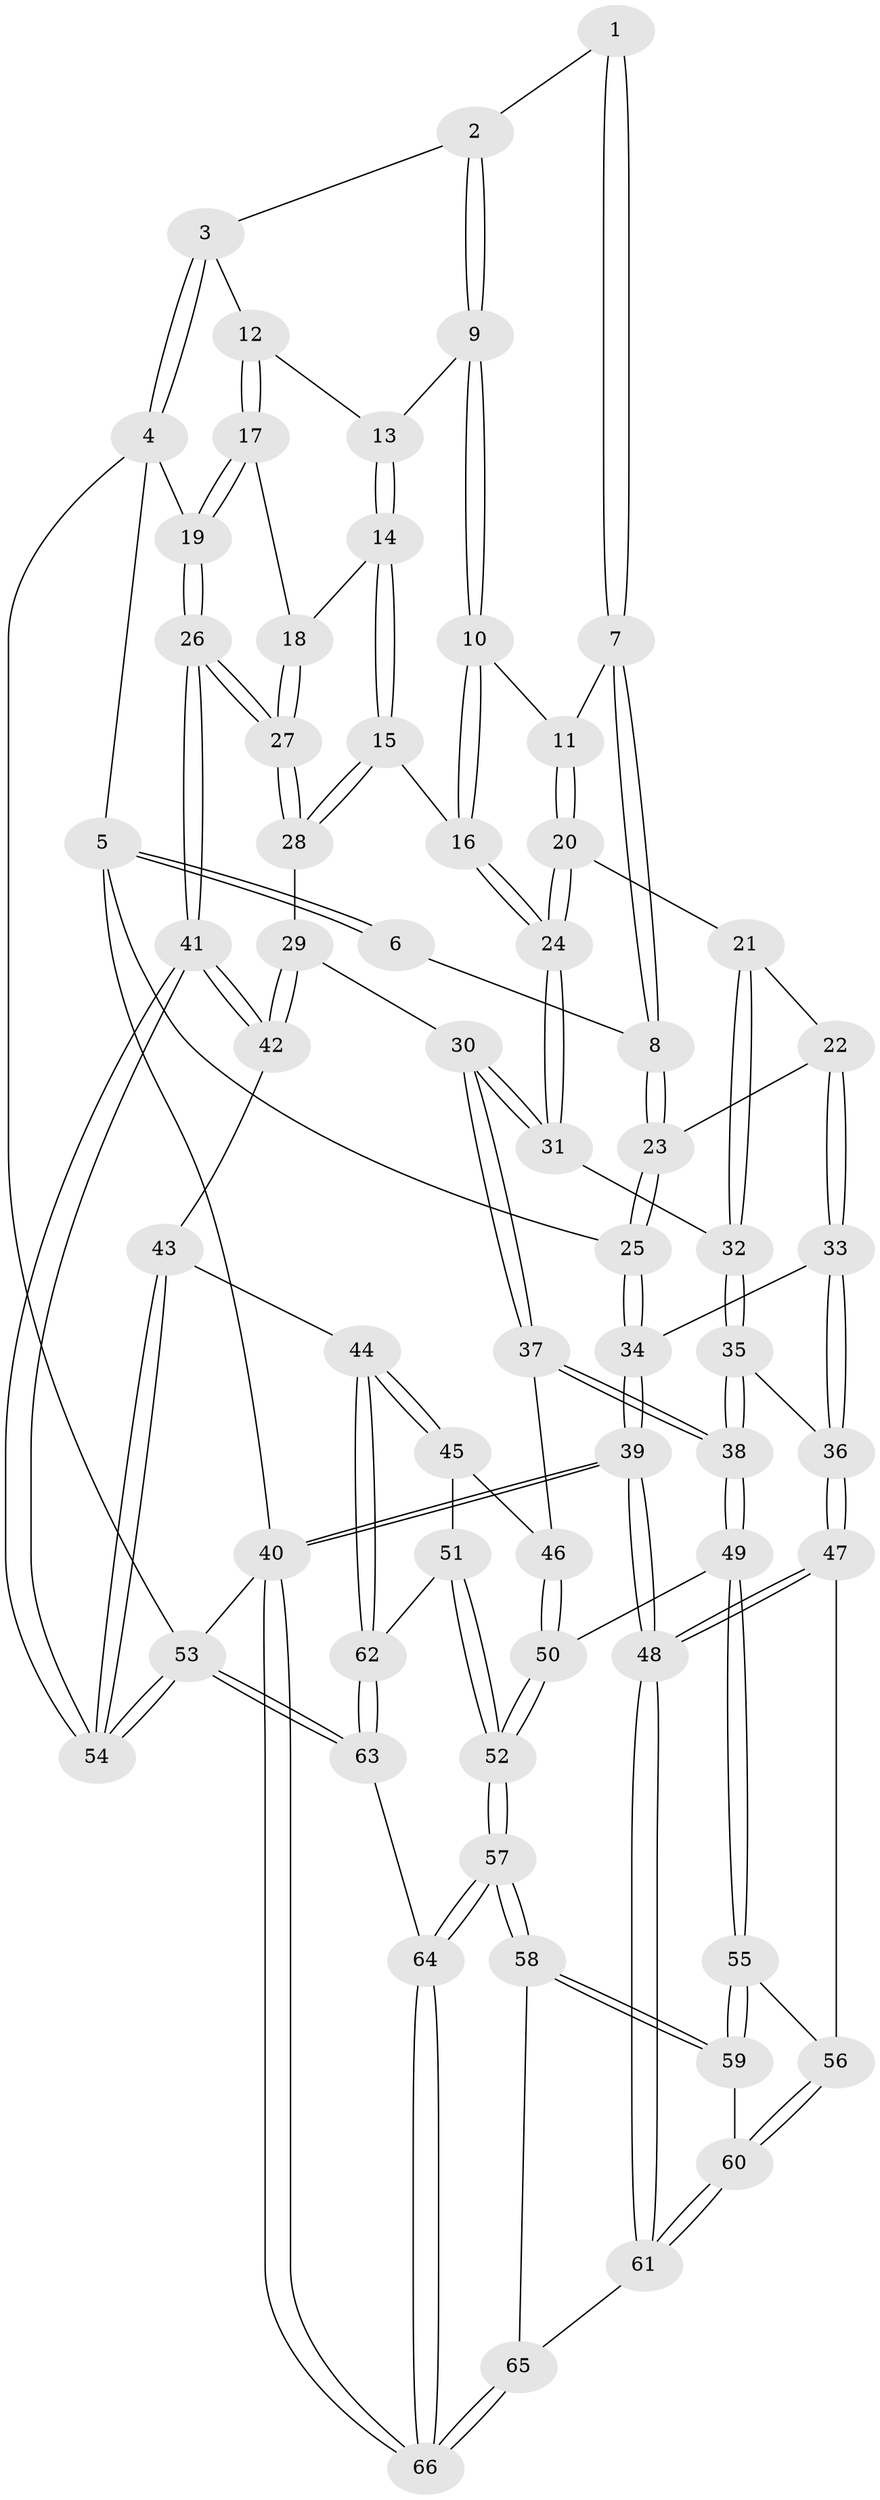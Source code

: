 // Generated by graph-tools (version 1.1) at 2025/27/03/15/25 16:27:56]
// undirected, 66 vertices, 162 edges
graph export_dot {
graph [start="1"]
  node [color=gray90,style=filled];
  1 [pos="+0.5779849064404735+0"];
  2 [pos="+0.6159357122802261+0"];
  3 [pos="+1+0"];
  4 [pos="+1+0"];
  5 [pos="+0+0"];
  6 [pos="+0.31294147456763743+0"];
  7 [pos="+0.5365228648046082+0.10749954322629686"];
  8 [pos="+0.3330717158756677+0.19867062466183025"];
  9 [pos="+0.7394125941437463+0.1762272978112545"];
  10 [pos="+0.659059488686194+0.2203794037617135"];
  11 [pos="+0.5946160666786131+0.21335941377716444"];
  12 [pos="+0.8334945787551439+0.1672072219424337"];
  13 [pos="+0.7944018368292319+0.17855032893515466"];
  14 [pos="+0.7625738699082393+0.37310990271857525"];
  15 [pos="+0.7596436614283588+0.37405743441220846"];
  16 [pos="+0.7363690443053637+0.3793084857858695"];
  17 [pos="+0.900589157449277+0.27806071772177193"];
  18 [pos="+0.8116900046574077+0.3732167118450008"];
  19 [pos="+1+0.3496148829329802"];
  20 [pos="+0.5012758020335432+0.3729053037885455"];
  21 [pos="+0.41722569705192075+0.3633759780308771"];
  22 [pos="+0.29116323632013+0.3298700385277829"];
  23 [pos="+0.28596568217718293+0.2784756873210713"];
  24 [pos="+0.6189723487943605+0.4923666412557305"];
  25 [pos="+0+0"];
  26 [pos="+1+0.5738172736664466"];
  27 [pos="+0.9793521189700714+0.5330402742847825"];
  28 [pos="+0.8374216405581077+0.5527196455234313"];
  29 [pos="+0.7392006589775196+0.5772590519499353"];
  30 [pos="+0.6282802836444449+0.5342274279618489"];
  31 [pos="+0.6208914719147473+0.5092365258419399"];
  32 [pos="+0.4243630257690953+0.5494755910615102"];
  33 [pos="+0.1626959692260835+0.4893010243622465"];
  34 [pos="+0+0.4374966187826178"];
  35 [pos="+0.3089996289142568+0.6632133210537569"];
  36 [pos="+0.2176461921136256+0.6196090398131955"];
  37 [pos="+0.6086774849408055+0.5769510682676061"];
  38 [pos="+0.32361130445521463+0.6750702095582732"];
  39 [pos="+0+0.8877975103182077"];
  40 [pos="+0+1"];
  41 [pos="+1+0.5848120353603634"];
  42 [pos="+0.7738365308304243+0.6701720349653375"];
  43 [pos="+0.7892541006537126+0.7647721146318833"];
  44 [pos="+0.7085607315249567+0.8222269126197999"];
  45 [pos="+0.6127150452894701+0.6003017183616024"];
  46 [pos="+0.6079036714510934+0.5869590515250438"];
  47 [pos="+0.14858579859909438+0.7292174289971857"];
  48 [pos="+0+0.8816523376208609"];
  49 [pos="+0.34933258601207123+0.7149196422846325"];
  50 [pos="+0.49980885039469125+0.7786716625127483"];
  51 [pos="+0.5950952243018924+0.8375989312847308"];
  52 [pos="+0.5437694231362581+0.8457581603366313"];
  53 [pos="+1+1"];
  54 [pos="+1+0.7771434030018807"];
  55 [pos="+0.3316345835815014+0.8648124612439917"];
  56 [pos="+0.16313686756447643+0.8117764297284676"];
  57 [pos="+0.4441158774856226+1"];
  58 [pos="+0.3846056607939038+0.9968744300637474"];
  59 [pos="+0.3321897852018233+0.8931160285801905"];
  60 [pos="+0.16637624215704502+0.8915912477325479"];
  61 [pos="+0.15200575302406122+0.9209433327054858"];
  62 [pos="+0.7047691047568875+0.8286046951845047"];
  63 [pos="+0.8620691575813523+1"];
  64 [pos="+0.4597883473472212+1"];
  65 [pos="+0.15760496269689028+0.9472149625420166"];
  66 [pos="+0.08698945323976777+1"];
  1 -- 2;
  1 -- 7;
  1 -- 7;
  2 -- 3;
  2 -- 9;
  2 -- 9;
  3 -- 4;
  3 -- 4;
  3 -- 12;
  4 -- 5;
  4 -- 19;
  4 -- 53;
  5 -- 6;
  5 -- 6;
  5 -- 25;
  5 -- 40;
  6 -- 8;
  7 -- 8;
  7 -- 8;
  7 -- 11;
  8 -- 23;
  8 -- 23;
  9 -- 10;
  9 -- 10;
  9 -- 13;
  10 -- 11;
  10 -- 16;
  10 -- 16;
  11 -- 20;
  11 -- 20;
  12 -- 13;
  12 -- 17;
  12 -- 17;
  13 -- 14;
  13 -- 14;
  14 -- 15;
  14 -- 15;
  14 -- 18;
  15 -- 16;
  15 -- 28;
  15 -- 28;
  16 -- 24;
  16 -- 24;
  17 -- 18;
  17 -- 19;
  17 -- 19;
  18 -- 27;
  18 -- 27;
  19 -- 26;
  19 -- 26;
  20 -- 21;
  20 -- 24;
  20 -- 24;
  21 -- 22;
  21 -- 32;
  21 -- 32;
  22 -- 23;
  22 -- 33;
  22 -- 33;
  23 -- 25;
  23 -- 25;
  24 -- 31;
  24 -- 31;
  25 -- 34;
  25 -- 34;
  26 -- 27;
  26 -- 27;
  26 -- 41;
  26 -- 41;
  27 -- 28;
  27 -- 28;
  28 -- 29;
  29 -- 30;
  29 -- 42;
  29 -- 42;
  30 -- 31;
  30 -- 31;
  30 -- 37;
  30 -- 37;
  31 -- 32;
  32 -- 35;
  32 -- 35;
  33 -- 34;
  33 -- 36;
  33 -- 36;
  34 -- 39;
  34 -- 39;
  35 -- 36;
  35 -- 38;
  35 -- 38;
  36 -- 47;
  36 -- 47;
  37 -- 38;
  37 -- 38;
  37 -- 46;
  38 -- 49;
  38 -- 49;
  39 -- 40;
  39 -- 40;
  39 -- 48;
  39 -- 48;
  40 -- 66;
  40 -- 66;
  40 -- 53;
  41 -- 42;
  41 -- 42;
  41 -- 54;
  41 -- 54;
  42 -- 43;
  43 -- 44;
  43 -- 54;
  43 -- 54;
  44 -- 45;
  44 -- 45;
  44 -- 62;
  44 -- 62;
  45 -- 46;
  45 -- 51;
  46 -- 50;
  46 -- 50;
  47 -- 48;
  47 -- 48;
  47 -- 56;
  48 -- 61;
  48 -- 61;
  49 -- 50;
  49 -- 55;
  49 -- 55;
  50 -- 52;
  50 -- 52;
  51 -- 52;
  51 -- 52;
  51 -- 62;
  52 -- 57;
  52 -- 57;
  53 -- 54;
  53 -- 54;
  53 -- 63;
  53 -- 63;
  55 -- 56;
  55 -- 59;
  55 -- 59;
  56 -- 60;
  56 -- 60;
  57 -- 58;
  57 -- 58;
  57 -- 64;
  57 -- 64;
  58 -- 59;
  58 -- 59;
  58 -- 65;
  59 -- 60;
  60 -- 61;
  60 -- 61;
  61 -- 65;
  62 -- 63;
  62 -- 63;
  63 -- 64;
  64 -- 66;
  64 -- 66;
  65 -- 66;
  65 -- 66;
}
